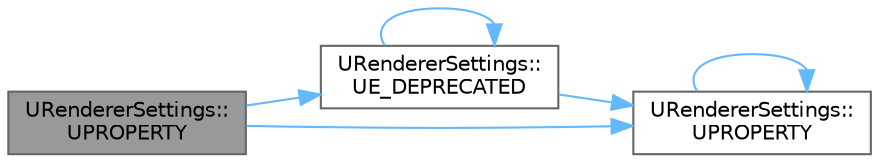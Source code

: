 digraph "URendererSettings::UPROPERTY"
{
 // INTERACTIVE_SVG=YES
 // LATEX_PDF_SIZE
  bgcolor="transparent";
  edge [fontname=Helvetica,fontsize=10,labelfontname=Helvetica,labelfontsize=10];
  node [fontname=Helvetica,fontsize=10,shape=box,height=0.2,width=0.4];
  rankdir="LR";
  Node1 [id="Node000001",label="URendererSettings::\lUPROPERTY",height=0.2,width=0.4,color="gray40", fillcolor="grey60", style="filled", fontcolor="black",tooltip=" "];
  Node1 -> Node2 [id="edge1_Node000001_Node000002",color="steelblue1",style="solid",tooltip=" "];
  Node2 [id="Node000002",label="URendererSettings::\lUE_DEPRECATED",height=0.2,width=0.4,color="grey40", fillcolor="white", style="filled",URL="$d4/da5/classURendererSettings.html#a6861ef775d7d1edf0370f01bf1440235",tooltip=" "];
  Node2 -> Node2 [id="edge2_Node000002_Node000002",color="steelblue1",style="solid",tooltip=" "];
  Node2 -> Node3 [id="edge3_Node000002_Node000003",color="steelblue1",style="solid",tooltip=" "];
  Node3 [id="Node000003",label="URendererSettings::\lUPROPERTY",height=0.2,width=0.4,color="grey40", fillcolor="white", style="filled",URL="$d4/da5/classURendererSettings.html#acda83bd35eb42e4dcc4ae4e9f0fa7024",tooltip=" "];
  Node3 -> Node3 [id="edge4_Node000003_Node000003",color="steelblue1",style="solid",tooltip=" "];
  Node1 -> Node3 [id="edge5_Node000001_Node000003",color="steelblue1",style="solid",tooltip=" "];
}
